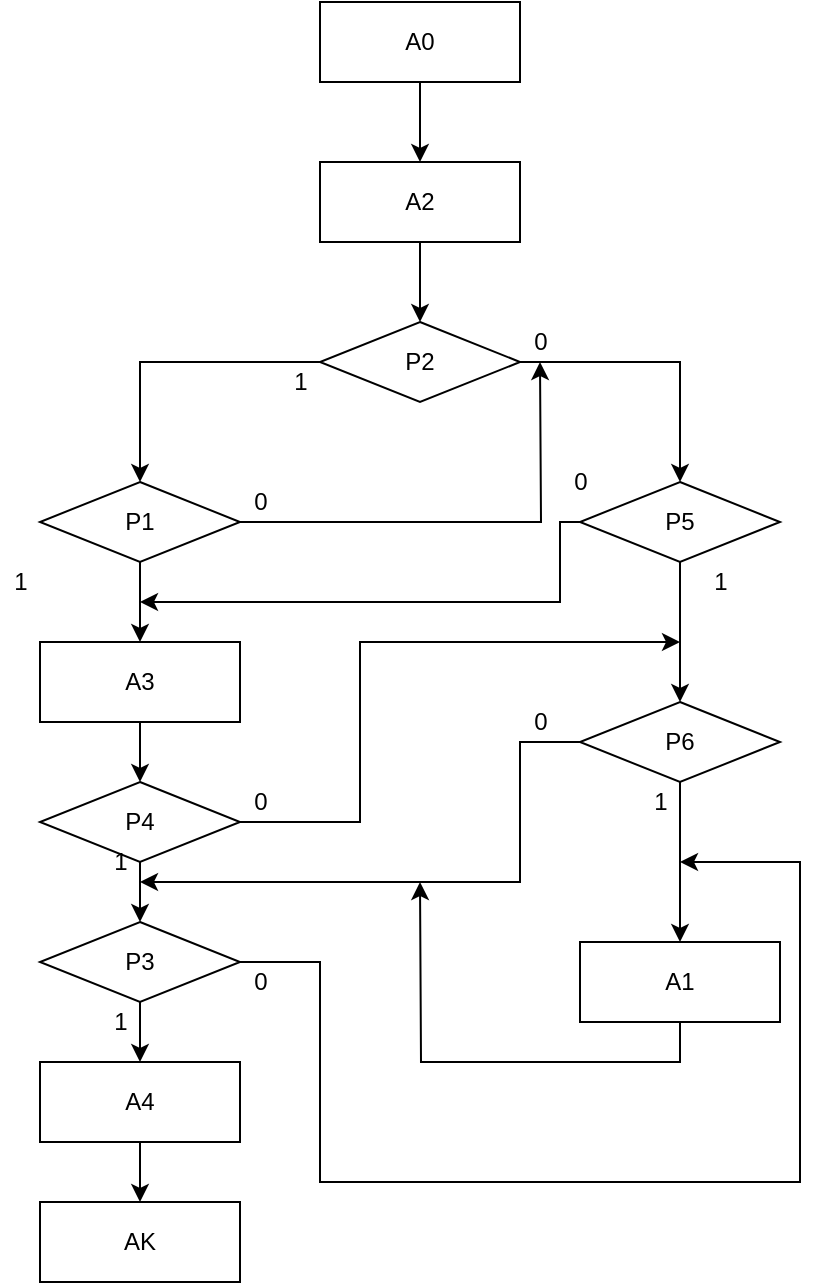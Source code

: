 <mxfile version="13.2.1" type="device"><diagram id="-Fv8zAO7qZC7-6bV4vvo" name="Страница 1"><mxGraphModel dx="1239" dy="267" grid="1" gridSize="10" guides="1" tooltips="1" connect="1" arrows="1" fold="1" page="1" pageScale="1" pageWidth="827" pageHeight="1169" math="0" shadow="0"><root><mxCell id="0"/><mxCell id="1" parent="0"/><mxCell id="he-3N-mN4j9cUAszZ6RS-3" value="" style="edgeStyle=orthogonalEdgeStyle;rounded=0;orthogonalLoop=1;jettySize=auto;html=1;" edge="1" parent="1" source="he-3N-mN4j9cUAszZ6RS-1" target="he-3N-mN4j9cUAszZ6RS-2"><mxGeometry relative="1" as="geometry"/></mxCell><mxCell id="he-3N-mN4j9cUAszZ6RS-1" value="A0" style="rounded=0;whiteSpace=wrap;html=1;" vertex="1" parent="1"><mxGeometry x="150" y="90" width="100" height="40" as="geometry"/></mxCell><mxCell id="he-3N-mN4j9cUAszZ6RS-5" value="" style="edgeStyle=orthogonalEdgeStyle;rounded=0;orthogonalLoop=1;jettySize=auto;html=1;" edge="1" parent="1" source="he-3N-mN4j9cUAszZ6RS-2" target="he-3N-mN4j9cUAszZ6RS-4"><mxGeometry relative="1" as="geometry"/></mxCell><mxCell id="he-3N-mN4j9cUAszZ6RS-2" value="A2" style="rounded=0;whiteSpace=wrap;html=1;" vertex="1" parent="1"><mxGeometry x="150" y="170" width="100" height="40" as="geometry"/></mxCell><mxCell id="he-3N-mN4j9cUAszZ6RS-7" value="" style="edgeStyle=orthogonalEdgeStyle;rounded=0;orthogonalLoop=1;jettySize=auto;html=1;exitX=0;exitY=0.5;exitDx=0;exitDy=0;" edge="1" parent="1" source="he-3N-mN4j9cUAszZ6RS-4" target="he-3N-mN4j9cUAszZ6RS-6"><mxGeometry relative="1" as="geometry"/></mxCell><mxCell id="he-3N-mN4j9cUAszZ6RS-9" value="" style="edgeStyle=orthogonalEdgeStyle;rounded=0;orthogonalLoop=1;jettySize=auto;html=1;entryX=0.5;entryY=0;entryDx=0;entryDy=0;" edge="1" parent="1" source="he-3N-mN4j9cUAszZ6RS-4" target="he-3N-mN4j9cUAszZ6RS-8"><mxGeometry relative="1" as="geometry"/></mxCell><mxCell id="he-3N-mN4j9cUAszZ6RS-4" value="P2" style="rhombus;whiteSpace=wrap;html=1;" vertex="1" parent="1"><mxGeometry x="150" y="250" width="100" height="40" as="geometry"/></mxCell><mxCell id="he-3N-mN4j9cUAszZ6RS-17" style="edgeStyle=orthogonalEdgeStyle;rounded=0;orthogonalLoop=1;jettySize=auto;html=1;exitX=0;exitY=0.5;exitDx=0;exitDy=0;" edge="1" parent="1" source="he-3N-mN4j9cUAszZ6RS-8"><mxGeometry relative="1" as="geometry"><mxPoint x="60" y="390" as="targetPoint"/><Array as="points"><mxPoint x="270" y="350"/><mxPoint x="270" y="390"/></Array></mxGeometry></mxCell><mxCell id="he-3N-mN4j9cUAszZ6RS-22" value="" style="edgeStyle=orthogonalEdgeStyle;rounded=0;orthogonalLoop=1;jettySize=auto;html=1;" edge="1" parent="1" source="he-3N-mN4j9cUAszZ6RS-8" target="he-3N-mN4j9cUAszZ6RS-21"><mxGeometry relative="1" as="geometry"/></mxCell><mxCell id="he-3N-mN4j9cUAszZ6RS-8" value="P5" style="rhombus;whiteSpace=wrap;html=1;" vertex="1" parent="1"><mxGeometry x="280" y="330" width="100" height="40" as="geometry"/></mxCell><mxCell id="he-3N-mN4j9cUAszZ6RS-31" style="edgeStyle=orthogonalEdgeStyle;rounded=0;orthogonalLoop=1;jettySize=auto;html=1;exitX=0;exitY=0.5;exitDx=0;exitDy=0;" edge="1" parent="1" source="he-3N-mN4j9cUAszZ6RS-21"><mxGeometry relative="1" as="geometry"><mxPoint x="60" y="530" as="targetPoint"/><Array as="points"><mxPoint x="250" y="460"/><mxPoint x="250" y="530"/></Array></mxGeometry></mxCell><mxCell id="he-3N-mN4j9cUAszZ6RS-36" value="" style="edgeStyle=orthogonalEdgeStyle;rounded=0;orthogonalLoop=1;jettySize=auto;html=1;" edge="1" parent="1" source="he-3N-mN4j9cUAszZ6RS-21"><mxGeometry relative="1" as="geometry"><mxPoint x="330" y="560" as="targetPoint"/></mxGeometry></mxCell><mxCell id="he-3N-mN4j9cUAszZ6RS-21" value="P6" style="rhombus;whiteSpace=wrap;html=1;" vertex="1" parent="1"><mxGeometry x="280" y="440" width="100" height="40" as="geometry"/></mxCell><mxCell id="he-3N-mN4j9cUAszZ6RS-11" style="edgeStyle=orthogonalEdgeStyle;rounded=0;orthogonalLoop=1;jettySize=auto;html=1;exitX=1;exitY=0.5;exitDx=0;exitDy=0;" edge="1" parent="1" source="he-3N-mN4j9cUAszZ6RS-6"><mxGeometry relative="1" as="geometry"><mxPoint x="260" y="270" as="targetPoint"/></mxGeometry></mxCell><mxCell id="he-3N-mN4j9cUAszZ6RS-12" style="edgeStyle=orthogonalEdgeStyle;rounded=0;orthogonalLoop=1;jettySize=auto;html=1;exitX=0.5;exitY=1;exitDx=0;exitDy=0;entryX=0.5;entryY=0;entryDx=0;entryDy=0;" edge="1" parent="1" source="he-3N-mN4j9cUAszZ6RS-6" target="he-3N-mN4j9cUAszZ6RS-10"><mxGeometry relative="1" as="geometry"/></mxCell><mxCell id="he-3N-mN4j9cUAszZ6RS-6" value="P1" style="rhombus;whiteSpace=wrap;html=1;" vertex="1" parent="1"><mxGeometry x="10" y="330" width="100" height="40" as="geometry"/></mxCell><mxCell id="he-3N-mN4j9cUAszZ6RS-24" style="edgeStyle=orthogonalEdgeStyle;rounded=0;orthogonalLoop=1;jettySize=auto;html=1;exitX=0.5;exitY=1;exitDx=0;exitDy=0;" edge="1" parent="1" source="he-3N-mN4j9cUAszZ6RS-10" target="he-3N-mN4j9cUAszZ6RS-23"><mxGeometry relative="1" as="geometry"/></mxCell><mxCell id="he-3N-mN4j9cUAszZ6RS-10" value="A3" style="rounded=0;whiteSpace=wrap;html=1;" vertex="1" parent="1"><mxGeometry x="10" y="410" width="100" height="40" as="geometry"/></mxCell><mxCell id="he-3N-mN4j9cUAszZ6RS-13" value="1" style="text;html=1;align=center;verticalAlign=middle;resizable=0;points=[];autosize=1;" vertex="1" parent="1"><mxGeometry x="130" y="270" width="20" height="20" as="geometry"/></mxCell><mxCell id="he-3N-mN4j9cUAszZ6RS-14" value="0" style="text;html=1;align=center;verticalAlign=middle;resizable=0;points=[];autosize=1;" vertex="1" parent="1"><mxGeometry x="250" y="250" width="20" height="20" as="geometry"/></mxCell><mxCell id="he-3N-mN4j9cUAszZ6RS-15" value="1" style="text;html=1;align=center;verticalAlign=middle;resizable=0;points=[];autosize=1;" vertex="1" parent="1"><mxGeometry x="-10" y="370" width="20" height="20" as="geometry"/></mxCell><mxCell id="he-3N-mN4j9cUAszZ6RS-16" value="0" style="text;html=1;align=center;verticalAlign=middle;resizable=0;points=[];autosize=1;" vertex="1" parent="1"><mxGeometry x="110" y="330" width="20" height="20" as="geometry"/></mxCell><mxCell id="he-3N-mN4j9cUAszZ6RS-19" value="1" style="text;html=1;align=center;verticalAlign=middle;resizable=0;points=[];autosize=1;" vertex="1" parent="1"><mxGeometry x="340" y="370" width="20" height="20" as="geometry"/></mxCell><mxCell id="he-3N-mN4j9cUAszZ6RS-20" value="0" style="text;html=1;align=center;verticalAlign=middle;resizable=0;points=[];autosize=1;" vertex="1" parent="1"><mxGeometry x="270" y="320" width="20" height="20" as="geometry"/></mxCell><mxCell id="he-3N-mN4j9cUAszZ6RS-25" style="edgeStyle=orthogonalEdgeStyle;rounded=0;orthogonalLoop=1;jettySize=auto;html=1;exitX=1;exitY=0.5;exitDx=0;exitDy=0;" edge="1" parent="1" source="he-3N-mN4j9cUAszZ6RS-23"><mxGeometry relative="1" as="geometry"><mxPoint x="330" y="410" as="targetPoint"/><Array as="points"><mxPoint x="170" y="500"/><mxPoint x="170" y="410"/></Array></mxGeometry></mxCell><mxCell id="he-3N-mN4j9cUAszZ6RS-28" value="" style="edgeStyle=orthogonalEdgeStyle;rounded=0;orthogonalLoop=1;jettySize=auto;html=1;" edge="1" parent="1" source="he-3N-mN4j9cUAszZ6RS-23" target="he-3N-mN4j9cUAszZ6RS-27"><mxGeometry relative="1" as="geometry"/></mxCell><mxCell id="he-3N-mN4j9cUAszZ6RS-23" value="P4" style="rhombus;whiteSpace=wrap;html=1;" vertex="1" parent="1"><mxGeometry x="10" y="480" width="100" height="40" as="geometry"/></mxCell><mxCell id="he-3N-mN4j9cUAszZ6RS-30" style="edgeStyle=orthogonalEdgeStyle;rounded=0;orthogonalLoop=1;jettySize=auto;html=1;exitX=0.5;exitY=1;exitDx=0;exitDy=0;" edge="1" parent="1" source="he-3N-mN4j9cUAszZ6RS-27" target="he-3N-mN4j9cUAszZ6RS-29"><mxGeometry relative="1" as="geometry"/></mxCell><mxCell id="he-3N-mN4j9cUAszZ6RS-40" style="edgeStyle=orthogonalEdgeStyle;rounded=0;orthogonalLoop=1;jettySize=auto;html=1;exitX=1;exitY=0.5;exitDx=0;exitDy=0;" edge="1" parent="1" source="he-3N-mN4j9cUAszZ6RS-27"><mxGeometry relative="1" as="geometry"><mxPoint x="330" y="520" as="targetPoint"/><Array as="points"><mxPoint x="150" y="570"/><mxPoint x="150" y="680"/><mxPoint x="390" y="680"/><mxPoint x="390" y="520"/></Array></mxGeometry></mxCell><mxCell id="he-3N-mN4j9cUAszZ6RS-27" value="P3" style="rhombus;whiteSpace=wrap;html=1;" vertex="1" parent="1"><mxGeometry x="10" y="550" width="100" height="40" as="geometry"/></mxCell><mxCell id="he-3N-mN4j9cUAszZ6RS-26" value="0" style="text;html=1;align=center;verticalAlign=middle;resizable=0;points=[];autosize=1;" vertex="1" parent="1"><mxGeometry x="110" y="480" width="20" height="20" as="geometry"/></mxCell><mxCell id="he-3N-mN4j9cUAszZ6RS-43" value="" style="edgeStyle=orthogonalEdgeStyle;rounded=0;orthogonalLoop=1;jettySize=auto;html=1;" edge="1" parent="1" source="he-3N-mN4j9cUAszZ6RS-29" target="he-3N-mN4j9cUAszZ6RS-42"><mxGeometry relative="1" as="geometry"/></mxCell><mxCell id="he-3N-mN4j9cUAszZ6RS-29" value="A4" style="rounded=0;whiteSpace=wrap;html=1;" vertex="1" parent="1"><mxGeometry x="10" y="620" width="100" height="40" as="geometry"/></mxCell><mxCell id="he-3N-mN4j9cUAszZ6RS-42" value="AK" style="rounded=0;whiteSpace=wrap;html=1;" vertex="1" parent="1"><mxGeometry x="10" y="690" width="100" height="40" as="geometry"/></mxCell><mxCell id="he-3N-mN4j9cUAszZ6RS-32" value="0" style="text;html=1;align=center;verticalAlign=middle;resizable=0;points=[];autosize=1;" vertex="1" parent="1"><mxGeometry x="250" y="440" width="20" height="20" as="geometry"/></mxCell><mxCell id="he-3N-mN4j9cUAszZ6RS-33" value="1" style="text;html=1;align=center;verticalAlign=middle;resizable=0;points=[];autosize=1;" vertex="1" parent="1"><mxGeometry x="40" y="510" width="20" height="20" as="geometry"/></mxCell><mxCell id="he-3N-mN4j9cUAszZ6RS-34" value="1" style="text;html=1;align=center;verticalAlign=middle;resizable=0;points=[];autosize=1;" vertex="1" parent="1"><mxGeometry x="40" y="590" width="20" height="20" as="geometry"/></mxCell><mxCell id="he-3N-mN4j9cUAszZ6RS-38" style="edgeStyle=orthogonalEdgeStyle;rounded=0;orthogonalLoop=1;jettySize=auto;html=1;exitX=0.5;exitY=1;exitDx=0;exitDy=0;" edge="1" parent="1" source="he-3N-mN4j9cUAszZ6RS-37"><mxGeometry relative="1" as="geometry"><mxPoint x="200" y="530" as="targetPoint"/></mxGeometry></mxCell><mxCell id="he-3N-mN4j9cUAszZ6RS-37" value="A1" style="rounded=0;whiteSpace=wrap;html=1;" vertex="1" parent="1"><mxGeometry x="280" y="560" width="100" height="40" as="geometry"/></mxCell><mxCell id="he-3N-mN4j9cUAszZ6RS-39" value="1" style="text;html=1;align=center;verticalAlign=middle;resizable=0;points=[];autosize=1;" vertex="1" parent="1"><mxGeometry x="310" y="480" width="20" height="20" as="geometry"/></mxCell><mxCell id="he-3N-mN4j9cUAszZ6RS-41" value="0" style="text;html=1;align=center;verticalAlign=middle;resizable=0;points=[];autosize=1;" vertex="1" parent="1"><mxGeometry x="110" y="570" width="20" height="20" as="geometry"/></mxCell></root></mxGraphModel></diagram></mxfile>